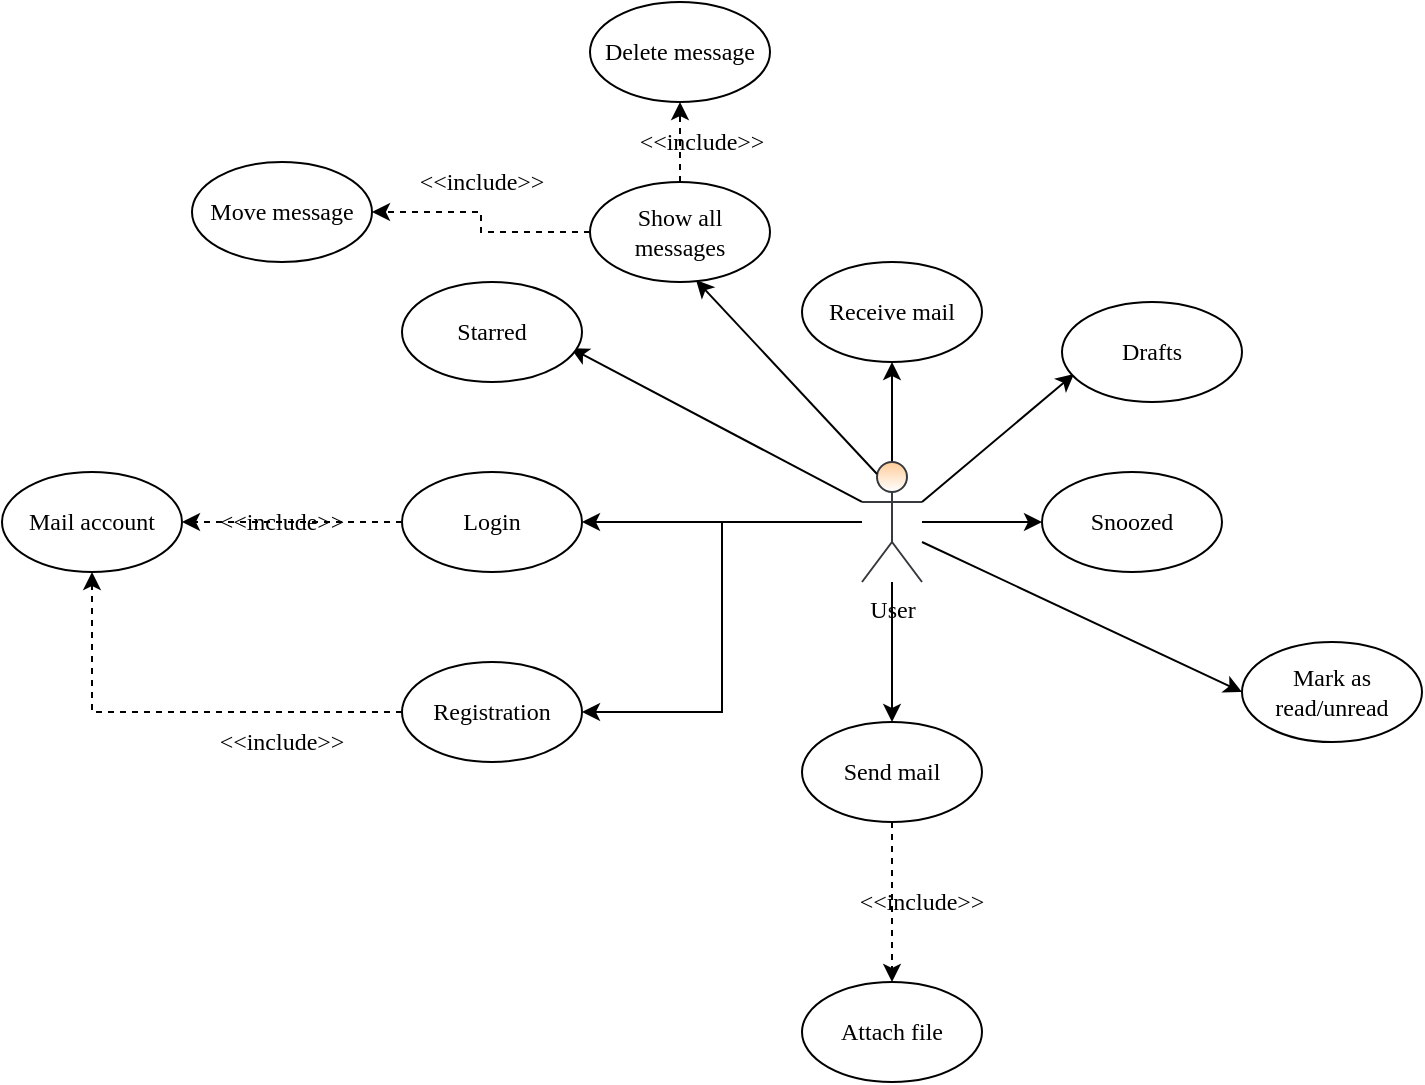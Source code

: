<mxfile version="13.8.8" type="device"><diagram id="Z8oDO9qN1kfbikKF7clX" name="Page-1"><mxGraphModel dx="1422" dy="794" grid="1" gridSize="10" guides="1" tooltips="1" connect="1" arrows="1" fold="1" page="1" pageScale="1" pageWidth="827" pageHeight="1169" math="0" shadow="0"><root><mxCell id="0"/><mxCell id="1" parent="0"/><mxCell id="peG_HnFN4rmX9qyoyUdt-11" style="edgeStyle=orthogonalEdgeStyle;rounded=0;orthogonalLoop=1;jettySize=auto;html=1;fontFamily=Verdana;" edge="1" parent="1" source="peG_HnFN4rmX9qyoyUdt-5"><mxGeometry relative="1" as="geometry"><mxPoint x="320" y="290" as="targetPoint"/></mxGeometry></mxCell><mxCell id="peG_HnFN4rmX9qyoyUdt-19" style="edgeStyle=orthogonalEdgeStyle;rounded=0;orthogonalLoop=1;jettySize=auto;html=1;fontFamily=Verdana;entryX=1;entryY=0.5;entryDx=0;entryDy=0;" edge="1" parent="1" source="peG_HnFN4rmX9qyoyUdt-5" target="peG_HnFN4rmX9qyoyUdt-15"><mxGeometry relative="1" as="geometry"><mxPoint x="520" y="390" as="targetPoint"/></mxGeometry></mxCell><mxCell id="peG_HnFN4rmX9qyoyUdt-21" style="edgeStyle=orthogonalEdgeStyle;rounded=0;orthogonalLoop=1;jettySize=auto;html=1;fontFamily=Verdana;entryX=0.5;entryY=0;entryDx=0;entryDy=0;" edge="1" parent="1" source="peG_HnFN4rmX9qyoyUdt-5" target="peG_HnFN4rmX9qyoyUdt-22"><mxGeometry relative="1" as="geometry"><mxPoint x="475" y="390" as="targetPoint"/></mxGeometry></mxCell><mxCell id="peG_HnFN4rmX9qyoyUdt-24" style="edgeStyle=orthogonalEdgeStyle;rounded=0;orthogonalLoop=1;jettySize=auto;html=1;fontFamily=Verdana;" edge="1" parent="1" source="peG_HnFN4rmX9qyoyUdt-5"><mxGeometry relative="1" as="geometry"><mxPoint x="475" y="210" as="targetPoint"/></mxGeometry></mxCell><mxCell id="peG_HnFN4rmX9qyoyUdt-63" style="edgeStyle=orthogonalEdgeStyle;rounded=0;orthogonalLoop=1;jettySize=auto;html=1;fontFamily=Verdana;" edge="1" parent="1" source="peG_HnFN4rmX9qyoyUdt-5"><mxGeometry relative="1" as="geometry"><mxPoint x="550" y="290" as="targetPoint"/></mxGeometry></mxCell><mxCell id="peG_HnFN4rmX9qyoyUdt-5" value="User&lt;br&gt;" style="shape=umlActor;verticalLabelPosition=bottom;verticalAlign=top;html=1;outlineConnect=0;fontFamily=Verdana;fillColor=#ffcc99;strokeColor=#36393d;gradientColor=#ffffff;" vertex="1" parent="1"><mxGeometry x="460" y="260" width="30" height="60" as="geometry"/></mxCell><mxCell id="peG_HnFN4rmX9qyoyUdt-50" style="edgeStyle=orthogonalEdgeStyle;rounded=0;orthogonalLoop=1;jettySize=auto;html=1;entryX=1;entryY=0.5;entryDx=0;entryDy=0;fontFamily=Verdana;dashed=1;" edge="1" parent="1" source="peG_HnFN4rmX9qyoyUdt-13" target="peG_HnFN4rmX9qyoyUdt-49"><mxGeometry relative="1" as="geometry"/></mxCell><mxCell id="peG_HnFN4rmX9qyoyUdt-13" value="Login&lt;br&gt;" style="ellipse;whiteSpace=wrap;html=1;gradientColor=#ffffff;fontFamily=Verdana;" vertex="1" parent="1"><mxGeometry x="230" y="265" width="90" height="50" as="geometry"/></mxCell><mxCell id="peG_HnFN4rmX9qyoyUdt-51" style="edgeStyle=orthogonalEdgeStyle;rounded=0;orthogonalLoop=1;jettySize=auto;html=1;entryX=0.5;entryY=1;entryDx=0;entryDy=0;fontFamily=Verdana;dashed=1;" edge="1" parent="1" source="peG_HnFN4rmX9qyoyUdt-15" target="peG_HnFN4rmX9qyoyUdt-49"><mxGeometry relative="1" as="geometry"/></mxCell><mxCell id="peG_HnFN4rmX9qyoyUdt-15" value="Registration&lt;br&gt;" style="ellipse;whiteSpace=wrap;html=1;gradientColor=#ffffff;fontFamily=Verdana;" vertex="1" parent="1"><mxGeometry x="230" y="360" width="90" height="50" as="geometry"/></mxCell><mxCell id="peG_HnFN4rmX9qyoyUdt-69" style="edgeStyle=orthogonalEdgeStyle;rounded=0;orthogonalLoop=1;jettySize=auto;html=1;fontFamily=Verdana;dashed=1;" edge="1" parent="1" source="peG_HnFN4rmX9qyoyUdt-22"><mxGeometry relative="1" as="geometry"><mxPoint x="475" y="520" as="targetPoint"/></mxGeometry></mxCell><mxCell id="peG_HnFN4rmX9qyoyUdt-22" value="Send mail&lt;br&gt;" style="ellipse;whiteSpace=wrap;html=1;gradientColor=#ffffff;fontFamily=Verdana;" vertex="1" parent="1"><mxGeometry x="430" y="390" width="90" height="50" as="geometry"/></mxCell><mxCell id="peG_HnFN4rmX9qyoyUdt-25" value="Receive mail&lt;br&gt;" style="ellipse;whiteSpace=wrap;html=1;gradientColor=#ffffff;fontFamily=Verdana;" vertex="1" parent="1"><mxGeometry x="430" y="160" width="90" height="50" as="geometry"/></mxCell><mxCell id="peG_HnFN4rmX9qyoyUdt-46" value="" style="endArrow=classic;html=1;fontFamily=Verdana;exitX=0;exitY=0.333;exitDx=0;exitDy=0;exitPerimeter=0;" edge="1" parent="1" source="peG_HnFN4rmX9qyoyUdt-5"><mxGeometry width="50" height="50" relative="1" as="geometry"><mxPoint x="410" y="280" as="sourcePoint"/><mxPoint x="314.387" y="203.149" as="targetPoint"/></mxGeometry></mxCell><mxCell id="peG_HnFN4rmX9qyoyUdt-49" value="Mail account" style="ellipse;whiteSpace=wrap;html=1;gradientColor=#ffffff;fontFamily=Verdana;" vertex="1" parent="1"><mxGeometry x="30" y="265" width="90" height="50" as="geometry"/></mxCell><mxCell id="peG_HnFN4rmX9qyoyUdt-52" value="&amp;lt;&amp;lt;include&amp;gt;&amp;gt;&lt;br&gt;" style="text;html=1;strokeColor=none;fillColor=none;align=center;verticalAlign=middle;whiteSpace=wrap;rounded=0;fontFamily=Verdana;" vertex="1" parent="1"><mxGeometry x="150" y="280" width="40" height="20" as="geometry"/></mxCell><mxCell id="peG_HnFN4rmX9qyoyUdt-53" value="&amp;lt;&amp;lt;include&amp;gt;&amp;gt;" style="text;html=1;strokeColor=none;fillColor=none;align=center;verticalAlign=middle;whiteSpace=wrap;rounded=0;fontFamily=Verdana;" vertex="1" parent="1"><mxGeometry x="150" y="390" width="40" height="20" as="geometry"/></mxCell><mxCell id="peG_HnFN4rmX9qyoyUdt-60" style="edgeStyle=orthogonalEdgeStyle;rounded=0;orthogonalLoop=1;jettySize=auto;html=1;fontFamily=Verdana;dashed=1;" edge="1" parent="1" source="peG_HnFN4rmX9qyoyUdt-59"><mxGeometry relative="1" as="geometry"><mxPoint x="869.091" y="510" as="targetPoint"/><Array as="points"><mxPoint x="930" y="335"/><mxPoint x="930" y="510"/></Array></mxGeometry></mxCell><mxCell id="peG_HnFN4rmX9qyoyUdt-62" value="Starred&lt;br&gt;" style="ellipse;whiteSpace=wrap;html=1;gradientColor=#ffffff;fontFamily=Verdana;" vertex="1" parent="1"><mxGeometry x="230" y="170" width="90" height="50" as="geometry"/></mxCell><mxCell id="peG_HnFN4rmX9qyoyUdt-64" value="Snoozed" style="ellipse;whiteSpace=wrap;html=1;gradientColor=#ffffff;fontFamily=Verdana;" vertex="1" parent="1"><mxGeometry x="550" y="265" width="90" height="50" as="geometry"/></mxCell><mxCell id="peG_HnFN4rmX9qyoyUdt-65" value="" style="endArrow=classic;html=1;fontFamily=Verdana;entryX=0.067;entryY=0.72;entryDx=0;entryDy=0;entryPerimeter=0;" edge="1" parent="1" target="peG_HnFN4rmX9qyoyUdt-66"><mxGeometry width="50" height="50" relative="1" as="geometry"><mxPoint x="490" y="280" as="sourcePoint"/><mxPoint x="560" y="210" as="targetPoint"/></mxGeometry></mxCell><mxCell id="peG_HnFN4rmX9qyoyUdt-66" value="Drafts" style="ellipse;whiteSpace=wrap;html=1;gradientColor=#ffffff;fontFamily=Verdana;" vertex="1" parent="1"><mxGeometry x="560" y="180" width="90" height="50" as="geometry"/></mxCell><mxCell id="peG_HnFN4rmX9qyoyUdt-67" value="" style="endArrow=classic;html=1;fontFamily=Verdana;entryX=0;entryY=0.5;entryDx=0;entryDy=0;" edge="1" parent="1" target="peG_HnFN4rmX9qyoyUdt-68"><mxGeometry width="50" height="50" relative="1" as="geometry"><mxPoint x="490" y="300" as="sourcePoint"/><mxPoint x="650" y="370" as="targetPoint"/></mxGeometry></mxCell><mxCell id="peG_HnFN4rmX9qyoyUdt-68" value="Mark as read/unread" style="ellipse;whiteSpace=wrap;html=1;gradientColor=#ffffff;fontFamily=Verdana;" vertex="1" parent="1"><mxGeometry x="650" y="350" width="90" height="50" as="geometry"/></mxCell><mxCell id="peG_HnFN4rmX9qyoyUdt-70" value="Attach file" style="ellipse;whiteSpace=wrap;html=1;gradientColor=#ffffff;fontFamily=Verdana;" vertex="1" parent="1"><mxGeometry x="430" y="520" width="90" height="50" as="geometry"/></mxCell><mxCell id="peG_HnFN4rmX9qyoyUdt-71" value="&amp;lt;&amp;lt;include&amp;gt;&amp;gt;" style="text;html=1;strokeColor=none;fillColor=none;align=center;verticalAlign=middle;whiteSpace=wrap;rounded=0;fontFamily=Verdana;" vertex="1" parent="1"><mxGeometry x="470" y="470" width="40" height="20" as="geometry"/></mxCell><mxCell id="peG_HnFN4rmX9qyoyUdt-74" value="" style="endArrow=classic;html=1;fontFamily=Verdana;exitX=0.25;exitY=0.1;exitDx=0;exitDy=0;exitPerimeter=0;entryX=0.589;entryY=0.98;entryDx=0;entryDy=0;entryPerimeter=0;" edge="1" parent="1" source="peG_HnFN4rmX9qyoyUdt-5" target="peG_HnFN4rmX9qyoyUdt-75"><mxGeometry width="50" height="50" relative="1" as="geometry"><mxPoint x="404" y="250" as="sourcePoint"/><mxPoint x="380" y="180" as="targetPoint"/></mxGeometry></mxCell><mxCell id="peG_HnFN4rmX9qyoyUdt-76" style="edgeStyle=orthogonalEdgeStyle;rounded=0;orthogonalLoop=1;jettySize=auto;html=1;fontFamily=Verdana;dashed=1;" edge="1" parent="1" source="peG_HnFN4rmX9qyoyUdt-75"><mxGeometry relative="1" as="geometry"><mxPoint x="369" y="80" as="targetPoint"/></mxGeometry></mxCell><mxCell id="peG_HnFN4rmX9qyoyUdt-78" style="edgeStyle=orthogonalEdgeStyle;rounded=0;orthogonalLoop=1;jettySize=auto;html=1;dashed=1;fontFamily=Verdana;entryX=1;entryY=0.5;entryDx=0;entryDy=0;" edge="1" parent="1" source="peG_HnFN4rmX9qyoyUdt-75" target="peG_HnFN4rmX9qyoyUdt-79"><mxGeometry relative="1" as="geometry"><mxPoint x="280" y="145" as="targetPoint"/></mxGeometry></mxCell><mxCell id="peG_HnFN4rmX9qyoyUdt-75" value="Show all messages" style="ellipse;whiteSpace=wrap;html=1;gradientColor=#ffffff;fontFamily=Verdana;" vertex="1" parent="1"><mxGeometry x="324" y="120" width="90" height="50" as="geometry"/></mxCell><mxCell id="peG_HnFN4rmX9qyoyUdt-77" value="Delete message" style="ellipse;whiteSpace=wrap;html=1;gradientColor=#ffffff;fontFamily=Verdana;" vertex="1" parent="1"><mxGeometry x="324" y="30" width="90" height="50" as="geometry"/></mxCell><mxCell id="peG_HnFN4rmX9qyoyUdt-79" value="Move message" style="ellipse;whiteSpace=wrap;html=1;gradientColor=#ffffff;fontFamily=Verdana;" vertex="1" parent="1"><mxGeometry x="125" y="110" width="90" height="50" as="geometry"/></mxCell><mxCell id="peG_HnFN4rmX9qyoyUdt-80" value="&amp;lt;&amp;lt;include&amp;gt;&amp;gt;" style="text;html=1;strokeColor=none;fillColor=none;align=center;verticalAlign=middle;whiteSpace=wrap;rounded=0;fontFamily=Verdana;" vertex="1" parent="1"><mxGeometry x="360" y="90" width="40" height="20" as="geometry"/></mxCell><mxCell id="peG_HnFN4rmX9qyoyUdt-81" value="&amp;lt;&amp;lt;include&amp;gt;&amp;gt;" style="text;html=1;strokeColor=none;fillColor=none;align=center;verticalAlign=middle;whiteSpace=wrap;rounded=0;fontFamily=Verdana;" vertex="1" parent="1"><mxGeometry x="250" y="110" width="40" height="20" as="geometry"/></mxCell></root></mxGraphModel></diagram></mxfile>
